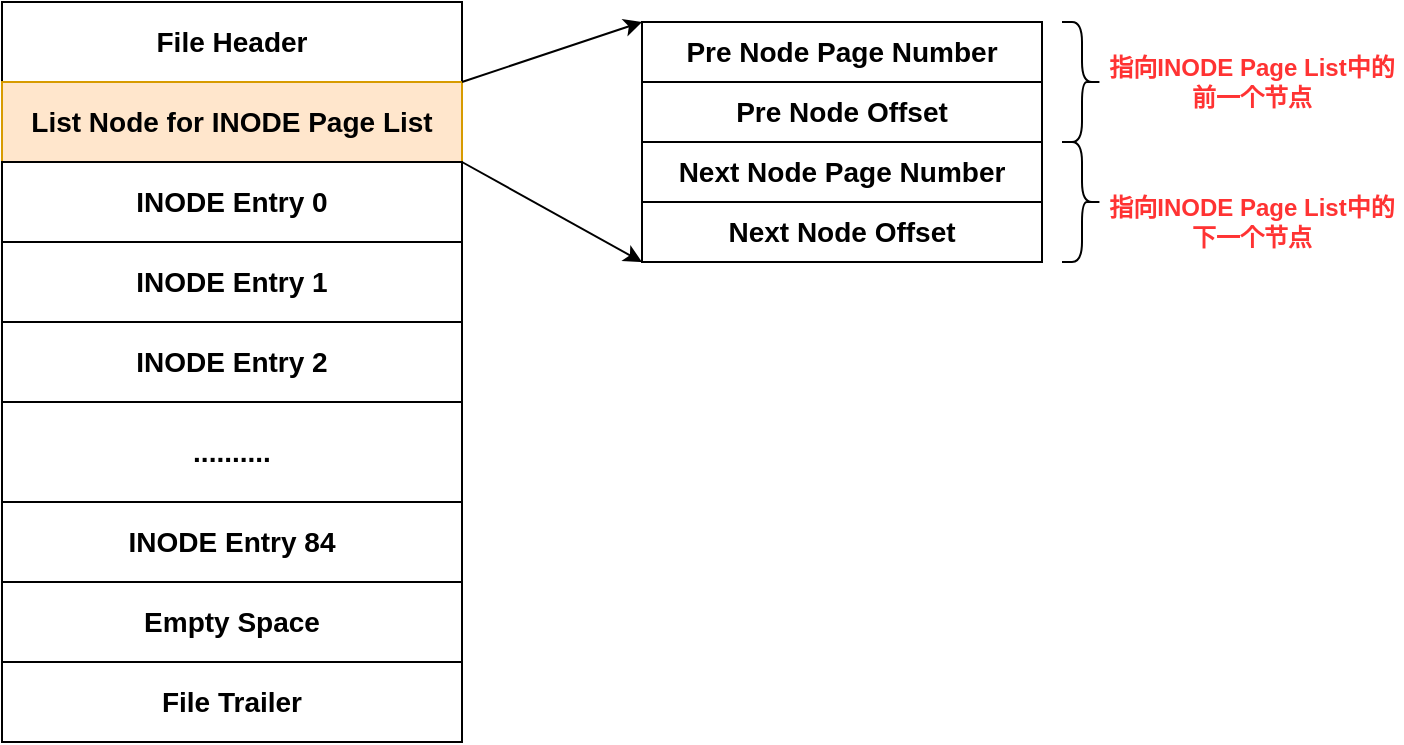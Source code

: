 <mxfile version="15.2.7" type="device"><diagram id="yuzTgXKyOIz9JnRTquwh" name="第 1 页"><mxGraphModel dx="397" dy="599" grid="1" gridSize="10" guides="1" tooltips="1" connect="1" arrows="1" fold="1" page="1" pageScale="1" pageWidth="827" pageHeight="1169" math="0" shadow="0"><root><mxCell id="0"/><mxCell id="1" parent="0"/><mxCell id="mCRb69zC9ivSG8jjVv_5-1" value="&lt;b&gt;&lt;font style=&quot;font-size: 14px&quot;&gt;File Header&lt;/font&gt;&lt;/b&gt;" style="rounded=0;whiteSpace=wrap;html=1;" vertex="1" parent="1"><mxGeometry x="250" y="160" width="230" height="40" as="geometry"/></mxCell><mxCell id="mCRb69zC9ivSG8jjVv_5-2" value="&lt;b&gt;&lt;font style=&quot;font-size: 14px&quot;&gt;File Trailer&lt;/font&gt;&lt;/b&gt;" style="rounded=0;whiteSpace=wrap;html=1;" vertex="1" parent="1"><mxGeometry x="250" y="490" width="230" height="40" as="geometry"/></mxCell><mxCell id="mCRb69zC9ivSG8jjVv_5-3" value="&lt;b&gt;&lt;font style=&quot;font-size: 14px&quot;&gt;List Node for INODE Page List&lt;/font&gt;&lt;/b&gt;" style="rounded=0;whiteSpace=wrap;html=1;fillColor=#ffe6cc;strokeColor=#d79b00;" vertex="1" parent="1"><mxGeometry x="250" y="200" width="230" height="40" as="geometry"/></mxCell><mxCell id="mCRb69zC9ivSG8jjVv_5-4" value="&lt;b&gt;&lt;font style=&quot;font-size: 14px&quot;&gt;INODE Entry 0&lt;/font&gt;&lt;/b&gt;" style="rounded=0;whiteSpace=wrap;html=1;" vertex="1" parent="1"><mxGeometry x="250" y="240" width="230" height="40" as="geometry"/></mxCell><mxCell id="mCRb69zC9ivSG8jjVv_5-5" value="&lt;b&gt;&lt;font style=&quot;font-size: 14px&quot;&gt;INODE Entry 1&lt;/font&gt;&lt;/b&gt;" style="rounded=0;whiteSpace=wrap;html=1;" vertex="1" parent="1"><mxGeometry x="250" y="280" width="230" height="40" as="geometry"/></mxCell><mxCell id="mCRb69zC9ivSG8jjVv_5-6" value="&lt;b&gt;&lt;font style=&quot;font-size: 14px&quot;&gt;INODE Entry 2&lt;/font&gt;&lt;/b&gt;" style="rounded=0;whiteSpace=wrap;html=1;" vertex="1" parent="1"><mxGeometry x="250" y="320" width="230" height="40" as="geometry"/></mxCell><mxCell id="mCRb69zC9ivSG8jjVv_5-7" value="&lt;span style=&quot;font-size: 14px&quot;&gt;&lt;b&gt;..........&lt;/b&gt;&lt;/span&gt;" style="rounded=0;whiteSpace=wrap;html=1;" vertex="1" parent="1"><mxGeometry x="250" y="360" width="230" height="50" as="geometry"/></mxCell><mxCell id="mCRb69zC9ivSG8jjVv_5-8" value="&lt;b&gt;&lt;font style=&quot;font-size: 14px&quot;&gt;INODE Entry 84&lt;/font&gt;&lt;/b&gt;" style="rounded=0;whiteSpace=wrap;html=1;" vertex="1" parent="1"><mxGeometry x="250" y="410" width="230" height="40" as="geometry"/></mxCell><mxCell id="mCRb69zC9ivSG8jjVv_5-9" value="&lt;b&gt;&lt;font style=&quot;font-size: 14px&quot;&gt;Empty Space&lt;/font&gt;&lt;/b&gt;" style="rounded=0;whiteSpace=wrap;html=1;" vertex="1" parent="1"><mxGeometry x="250" y="450" width="230" height="40" as="geometry"/></mxCell><mxCell id="mCRb69zC9ivSG8jjVv_5-10" value="&lt;b&gt;&lt;font style=&quot;font-size: 14px&quot;&gt;Pre Node Page Number&lt;/font&gt;&lt;/b&gt;" style="rounded=0;whiteSpace=wrap;html=1;" vertex="1" parent="1"><mxGeometry x="570" y="170" width="200" height="30" as="geometry"/></mxCell><mxCell id="mCRb69zC9ivSG8jjVv_5-11" value="&lt;b&gt;&lt;font style=&quot;font-size: 14px&quot;&gt;Pre Node Offset&lt;/font&gt;&lt;/b&gt;" style="rounded=0;whiteSpace=wrap;html=1;" vertex="1" parent="1"><mxGeometry x="570" y="200" width="200" height="30" as="geometry"/></mxCell><mxCell id="mCRb69zC9ivSG8jjVv_5-12" value="&lt;b&gt;&lt;font style=&quot;font-size: 14px&quot;&gt;Next Node Page Number&lt;/font&gt;&lt;/b&gt;" style="rounded=0;whiteSpace=wrap;html=1;" vertex="1" parent="1"><mxGeometry x="570" y="230" width="200" height="30" as="geometry"/></mxCell><mxCell id="mCRb69zC9ivSG8jjVv_5-13" value="&lt;b&gt;&lt;font style=&quot;font-size: 14px&quot;&gt;Next Node Offset&lt;/font&gt;&lt;/b&gt;" style="rounded=0;whiteSpace=wrap;html=1;" vertex="1" parent="1"><mxGeometry x="570" y="260" width="200" height="30" as="geometry"/></mxCell><mxCell id="mCRb69zC9ivSG8jjVv_5-14" value="" style="endArrow=classic;html=1;exitX=1;exitY=0;exitDx=0;exitDy=0;entryX=0;entryY=0;entryDx=0;entryDy=0;" edge="1" parent="1" source="mCRb69zC9ivSG8jjVv_5-3" target="mCRb69zC9ivSG8jjVv_5-10"><mxGeometry width="50" height="50" relative="1" as="geometry"><mxPoint x="490" y="210" as="sourcePoint"/><mxPoint x="540" y="160" as="targetPoint"/></mxGeometry></mxCell><mxCell id="mCRb69zC9ivSG8jjVv_5-15" value="" style="endArrow=classic;html=1;exitX=1;exitY=0;exitDx=0;exitDy=0;entryX=0;entryY=1;entryDx=0;entryDy=0;" edge="1" parent="1" source="mCRb69zC9ivSG8jjVv_5-4" target="mCRb69zC9ivSG8jjVv_5-13"><mxGeometry width="50" height="50" relative="1" as="geometry"><mxPoint x="510" y="300" as="sourcePoint"/><mxPoint x="560" y="250" as="targetPoint"/></mxGeometry></mxCell><mxCell id="mCRb69zC9ivSG8jjVv_5-16" value="" style="shape=curlyBracket;whiteSpace=wrap;html=1;rounded=1;flipH=1;size=0.5;" vertex="1" parent="1"><mxGeometry x="780" y="170" width="20" height="60" as="geometry"/></mxCell><mxCell id="mCRb69zC9ivSG8jjVv_5-17" value="" style="shape=curlyBracket;whiteSpace=wrap;html=1;rounded=1;flipH=1;size=0.5;" vertex="1" parent="1"><mxGeometry x="780" y="230" width="20" height="60" as="geometry"/></mxCell><mxCell id="mCRb69zC9ivSG8jjVv_5-18" value="&lt;b&gt;&lt;font color=&quot;#ff3333&quot;&gt;指向INODE Page List中的前一个节点&lt;/font&gt;&lt;/b&gt;" style="text;html=1;strokeColor=none;fillColor=none;align=center;verticalAlign=middle;whiteSpace=wrap;rounded=0;" vertex="1" parent="1"><mxGeometry x="800" y="190" width="150" height="20" as="geometry"/></mxCell><mxCell id="mCRb69zC9ivSG8jjVv_5-19" value="&lt;b&gt;&lt;font color=&quot;#ff3333&quot;&gt;指向INODE Page List中的下一个节点&lt;/font&gt;&lt;/b&gt;" style="text;html=1;strokeColor=none;fillColor=none;align=center;verticalAlign=middle;whiteSpace=wrap;rounded=0;" vertex="1" parent="1"><mxGeometry x="800" y="260" width="150" height="20" as="geometry"/></mxCell></root></mxGraphModel></diagram></mxfile>